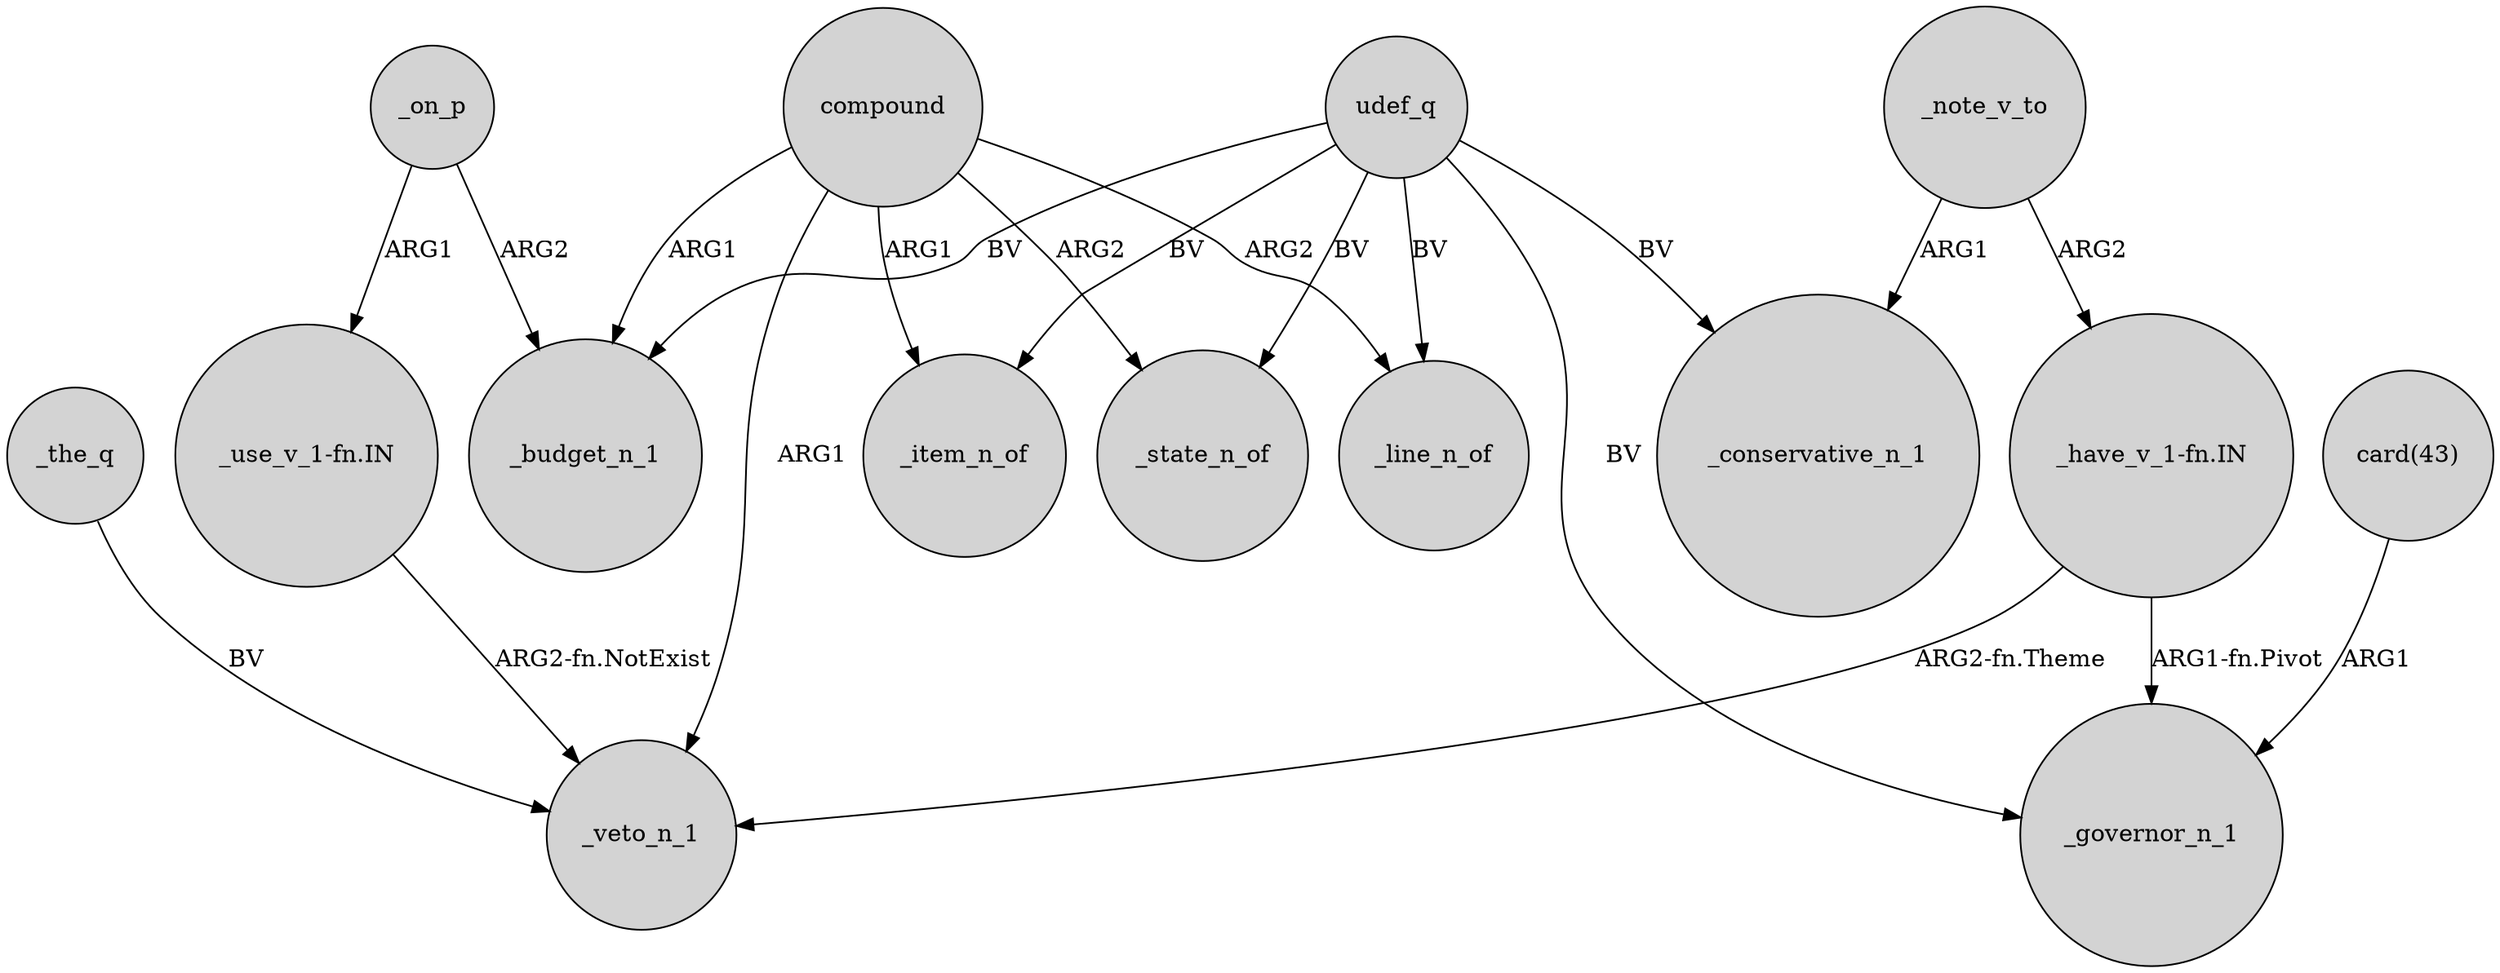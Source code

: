 digraph {
	node [shape=circle style=filled]
	compound -> _line_n_of [label=ARG2]
	_note_v_to -> "_have_v_1-fn.IN" [label=ARG2]
	udef_q -> _governor_n_1 [label=BV]
	udef_q -> _state_n_of [label=BV]
	_the_q -> _veto_n_1 [label=BV]
	compound -> _state_n_of [label=ARG2]
	compound -> _budget_n_1 [label=ARG1]
	"_have_v_1-fn.IN" -> _veto_n_1 [label="ARG2-fn.Theme"]
	_on_p -> _budget_n_1 [label=ARG2]
	udef_q -> _conservative_n_1 [label=BV]
	compound -> _item_n_of [label=ARG1]
	udef_q -> _item_n_of [label=BV]
	_on_p -> "_use_v_1-fn.IN" [label=ARG1]
	udef_q -> _line_n_of [label=BV]
	udef_q -> _budget_n_1 [label=BV]
	"_have_v_1-fn.IN" -> _governor_n_1 [label="ARG1-fn.Pivot"]
	_note_v_to -> _conservative_n_1 [label=ARG1]
	compound -> _veto_n_1 [label=ARG1]
	"card(43)" -> _governor_n_1 [label=ARG1]
	"_use_v_1-fn.IN" -> _veto_n_1 [label="ARG2-fn.NotExist"]
}
